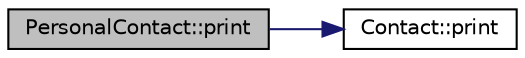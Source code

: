 digraph "PersonalContact::print"
{
  edge [fontname="Helvetica",fontsize="10",labelfontname="Helvetica",labelfontsize="10"];
  node [fontname="Helvetica",fontsize="10",shape=record];
  rankdir="LR";
  Node1 [label="PersonalContact::print",height=0.2,width=0.4,color="black", fillcolor="grey75", style="filled", fontcolor="black"];
  Node1 -> Node2 [color="midnightblue",fontsize="10",style="solid",fontname="Helvetica"];
  Node2 [label="Contact::print",height=0.2,width=0.4,color="black", fillcolor="white", style="filled",URL="$classContact.html#a0167449fa2e8039fbc8fff705329c6d1"];
}

